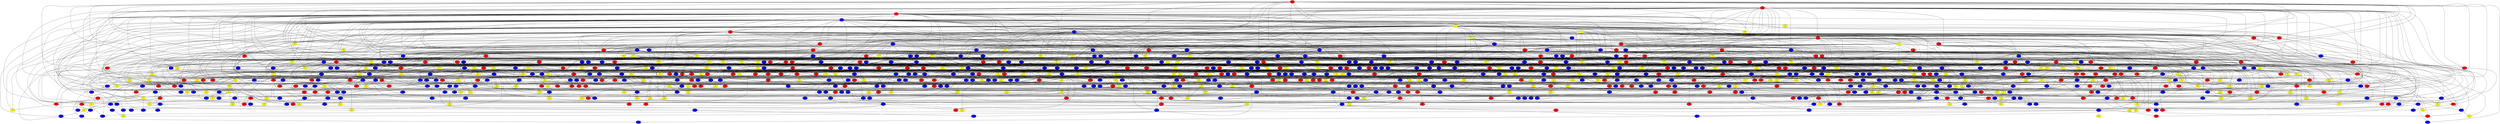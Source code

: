 graph {
0 [style = filled fillcolor = red];
1 [style = filled fillcolor = red];
2 [style = filled fillcolor = red];
3 [style = filled fillcolor = blue];
4 [style = filled fillcolor = yellow];
5 [style = filled fillcolor = blue];
6 [style = filled fillcolor = red];
7 [style = filled fillcolor = yellow];
8 [style = filled fillcolor = red];
9 [style = filled fillcolor = blue];
10 [style = filled fillcolor = blue];
11 [style = filled fillcolor = blue];
12 [style = filled fillcolor = red];
13 [style = filled fillcolor = yellow];
14 [style = filled fillcolor = yellow];
15 [style = filled fillcolor = yellow];
16 [style = filled fillcolor = red];
17 [style = filled fillcolor = blue];
18 [style = filled fillcolor = yellow];
19 [style = filled fillcolor = blue];
20 [style = filled fillcolor = blue];
21 [style = filled fillcolor = blue];
22 [style = filled fillcolor = blue];
23 [style = filled fillcolor = blue];
24 [style = filled fillcolor = red];
25 [style = filled fillcolor = blue];
26 [style = filled fillcolor = blue];
27 [style = filled fillcolor = red];
28 [style = filled fillcolor = blue];
29 [style = filled fillcolor = red];
30 [style = filled fillcolor = red];
31 [style = filled fillcolor = blue];
32 [style = filled fillcolor = red];
33 [style = filled fillcolor = red];
34 [style = filled fillcolor = yellow];
35 [style = filled fillcolor = blue];
36 [style = filled fillcolor = blue];
37 [style = filled fillcolor = blue];
38 [style = filled fillcolor = red];
39 [style = filled fillcolor = blue];
40 [style = filled fillcolor = yellow];
41 [style = filled fillcolor = red];
42 [style = filled fillcolor = yellow];
43 [style = filled fillcolor = blue];
44 [style = filled fillcolor = blue];
45 [style = filled fillcolor = blue];
46 [style = filled fillcolor = yellow];
47 [style = filled fillcolor = red];
48 [style = filled fillcolor = blue];
49 [style = filled fillcolor = yellow];
50 [style = filled fillcolor = blue];
51 [style = filled fillcolor = blue];
52 [style = filled fillcolor = red];
53 [style = filled fillcolor = yellow];
54 [style = filled fillcolor = blue];
55 [style = filled fillcolor = red];
56 [style = filled fillcolor = yellow];
57 [style = filled fillcolor = red];
58 [style = filled fillcolor = blue];
59 [style = filled fillcolor = red];
60 [style = filled fillcolor = yellow];
61 [style = filled fillcolor = yellow];
62 [style = filled fillcolor = red];
63 [style = filled fillcolor = red];
64 [style = filled fillcolor = red];
65 [style = filled fillcolor = red];
66 [style = filled fillcolor = red];
67 [style = filled fillcolor = blue];
68 [style = filled fillcolor = blue];
69 [style = filled fillcolor = red];
70 [style = filled fillcolor = yellow];
71 [style = filled fillcolor = red];
72 [style = filled fillcolor = blue];
73 [style = filled fillcolor = blue];
74 [style = filled fillcolor = yellow];
75 [style = filled fillcolor = yellow];
76 [style = filled fillcolor = blue];
77 [style = filled fillcolor = red];
78 [style = filled fillcolor = red];
79 [style = filled fillcolor = red];
80 [style = filled fillcolor = blue];
81 [style = filled fillcolor = yellow];
82 [style = filled fillcolor = yellow];
83 [style = filled fillcolor = red];
84 [style = filled fillcolor = blue];
85 [style = filled fillcolor = blue];
86 [style = filled fillcolor = blue];
87 [style = filled fillcolor = yellow];
88 [style = filled fillcolor = yellow];
89 [style = filled fillcolor = red];
90 [style = filled fillcolor = yellow];
91 [style = filled fillcolor = yellow];
92 [style = filled fillcolor = red];
93 [style = filled fillcolor = blue];
94 [style = filled fillcolor = blue];
95 [style = filled fillcolor = red];
96 [style = filled fillcolor = blue];
97 [style = filled fillcolor = yellow];
98 [style = filled fillcolor = blue];
99 [style = filled fillcolor = blue];
100 [style = filled fillcolor = blue];
101 [style = filled fillcolor = red];
102 [style = filled fillcolor = yellow];
103 [style = filled fillcolor = red];
104 [style = filled fillcolor = blue];
105 [style = filled fillcolor = red];
106 [style = filled fillcolor = red];
107 [style = filled fillcolor = yellow];
108 [style = filled fillcolor = blue];
109 [style = filled fillcolor = red];
110 [style = filled fillcolor = blue];
111 [style = filled fillcolor = yellow];
112 [style = filled fillcolor = blue];
113 [style = filled fillcolor = yellow];
114 [style = filled fillcolor = red];
115 [style = filled fillcolor = yellow];
116 [style = filled fillcolor = red];
117 [style = filled fillcolor = blue];
118 [style = filled fillcolor = yellow];
119 [style = filled fillcolor = blue];
120 [style = filled fillcolor = blue];
121 [style = filled fillcolor = red];
122 [style = filled fillcolor = red];
123 [style = filled fillcolor = blue];
124 [style = filled fillcolor = red];
125 [style = filled fillcolor = blue];
126 [style = filled fillcolor = yellow];
127 [style = filled fillcolor = red];
128 [style = filled fillcolor = red];
129 [style = filled fillcolor = blue];
130 [style = filled fillcolor = blue];
131 [style = filled fillcolor = blue];
132 [style = filled fillcolor = red];
133 [style = filled fillcolor = blue];
134 [style = filled fillcolor = blue];
135 [style = filled fillcolor = blue];
136 [style = filled fillcolor = red];
137 [style = filled fillcolor = yellow];
138 [style = filled fillcolor = blue];
139 [style = filled fillcolor = yellow];
140 [style = filled fillcolor = red];
141 [style = filled fillcolor = blue];
142 [style = filled fillcolor = red];
143 [style = filled fillcolor = blue];
144 [style = filled fillcolor = yellow];
145 [style = filled fillcolor = blue];
146 [style = filled fillcolor = red];
147 [style = filled fillcolor = red];
148 [style = filled fillcolor = yellow];
149 [style = filled fillcolor = blue];
150 [style = filled fillcolor = yellow];
151 [style = filled fillcolor = red];
152 [style = filled fillcolor = blue];
153 [style = filled fillcolor = blue];
154 [style = filled fillcolor = yellow];
155 [style = filled fillcolor = blue];
156 [style = filled fillcolor = blue];
157 [style = filled fillcolor = yellow];
158 [style = filled fillcolor = blue];
159 [style = filled fillcolor = blue];
160 [style = filled fillcolor = red];
161 [style = filled fillcolor = blue];
162 [style = filled fillcolor = yellow];
163 [style = filled fillcolor = yellow];
164 [style = filled fillcolor = blue];
165 [style = filled fillcolor = blue];
166 [style = filled fillcolor = red];
167 [style = filled fillcolor = red];
168 [style = filled fillcolor = yellow];
169 [style = filled fillcolor = yellow];
170 [style = filled fillcolor = blue];
171 [style = filled fillcolor = red];
172 [style = filled fillcolor = red];
173 [style = filled fillcolor = blue];
174 [style = filled fillcolor = blue];
175 [style = filled fillcolor = yellow];
176 [style = filled fillcolor = red];
177 [style = filled fillcolor = red];
178 [style = filled fillcolor = yellow];
179 [style = filled fillcolor = yellow];
180 [style = filled fillcolor = red];
181 [style = filled fillcolor = yellow];
182 [style = filled fillcolor = yellow];
183 [style = filled fillcolor = red];
184 [style = filled fillcolor = red];
185 [style = filled fillcolor = blue];
186 [style = filled fillcolor = red];
187 [style = filled fillcolor = yellow];
188 [style = filled fillcolor = blue];
189 [style = filled fillcolor = yellow];
190 [style = filled fillcolor = red];
191 [style = filled fillcolor = yellow];
192 [style = filled fillcolor = red];
193 [style = filled fillcolor = red];
194 [style = filled fillcolor = red];
195 [style = filled fillcolor = red];
196 [style = filled fillcolor = red];
197 [style = filled fillcolor = yellow];
198 [style = filled fillcolor = blue];
199 [style = filled fillcolor = red];
200 [style = filled fillcolor = yellow];
201 [style = filled fillcolor = blue];
202 [style = filled fillcolor = blue];
203 [style = filled fillcolor = yellow];
204 [style = filled fillcolor = blue];
205 [style = filled fillcolor = blue];
206 [style = filled fillcolor = yellow];
207 [style = filled fillcolor = blue];
208 [style = filled fillcolor = yellow];
209 [style = filled fillcolor = blue];
210 [style = filled fillcolor = blue];
211 [style = filled fillcolor = blue];
212 [style = filled fillcolor = blue];
213 [style = filled fillcolor = yellow];
214 [style = filled fillcolor = red];
215 [style = filled fillcolor = blue];
216 [style = filled fillcolor = yellow];
217 [style = filled fillcolor = blue];
218 [style = filled fillcolor = red];
219 [style = filled fillcolor = red];
220 [style = filled fillcolor = blue];
221 [style = filled fillcolor = yellow];
222 [style = filled fillcolor = yellow];
223 [style = filled fillcolor = red];
224 [style = filled fillcolor = red];
225 [style = filled fillcolor = yellow];
226 [style = filled fillcolor = blue];
227 [style = filled fillcolor = red];
228 [style = filled fillcolor = blue];
229 [style = filled fillcolor = blue];
230 [style = filled fillcolor = blue];
231 [style = filled fillcolor = yellow];
232 [style = filled fillcolor = blue];
233 [style = filled fillcolor = red];
234 [style = filled fillcolor = blue];
235 [style = filled fillcolor = red];
236 [style = filled fillcolor = blue];
237 [style = filled fillcolor = blue];
238 [style = filled fillcolor = blue];
239 [style = filled fillcolor = blue];
240 [style = filled fillcolor = blue];
241 [style = filled fillcolor = yellow];
242 [style = filled fillcolor = red];
243 [style = filled fillcolor = yellow];
244 [style = filled fillcolor = blue];
245 [style = filled fillcolor = blue];
246 [style = filled fillcolor = blue];
247 [style = filled fillcolor = blue];
248 [style = filled fillcolor = blue];
249 [style = filled fillcolor = blue];
250 [style = filled fillcolor = yellow];
251 [style = filled fillcolor = yellow];
252 [style = filled fillcolor = blue];
253 [style = filled fillcolor = yellow];
254 [style = filled fillcolor = blue];
255 [style = filled fillcolor = red];
256 [style = filled fillcolor = blue];
257 [style = filled fillcolor = red];
258 [style = filled fillcolor = blue];
259 [style = filled fillcolor = red];
260 [style = filled fillcolor = yellow];
261 [style = filled fillcolor = blue];
262 [style = filled fillcolor = blue];
263 [style = filled fillcolor = yellow];
264 [style = filled fillcolor = red];
265 [style = filled fillcolor = yellow];
266 [style = filled fillcolor = yellow];
267 [style = filled fillcolor = blue];
268 [style = filled fillcolor = red];
269 [style = filled fillcolor = red];
270 [style = filled fillcolor = blue];
271 [style = filled fillcolor = red];
272 [style = filled fillcolor = blue];
273 [style = filled fillcolor = yellow];
274 [style = filled fillcolor = red];
275 [style = filled fillcolor = red];
276 [style = filled fillcolor = yellow];
277 [style = filled fillcolor = blue];
278 [style = filled fillcolor = blue];
279 [style = filled fillcolor = yellow];
280 [style = filled fillcolor = blue];
281 [style = filled fillcolor = red];
282 [style = filled fillcolor = red];
283 [style = filled fillcolor = yellow];
284 [style = filled fillcolor = blue];
285 [style = filled fillcolor = yellow];
286 [style = filled fillcolor = blue];
287 [style = filled fillcolor = red];
288 [style = filled fillcolor = blue];
289 [style = filled fillcolor = blue];
290 [style = filled fillcolor = yellow];
291 [style = filled fillcolor = yellow];
292 [style = filled fillcolor = yellow];
293 [style = filled fillcolor = blue];
294 [style = filled fillcolor = blue];
295 [style = filled fillcolor = red];
296 [style = filled fillcolor = blue];
297 [style = filled fillcolor = red];
298 [style = filled fillcolor = blue];
299 [style = filled fillcolor = red];
300 [style = filled fillcolor = yellow];
301 [style = filled fillcolor = yellow];
302 [style = filled fillcolor = blue];
303 [style = filled fillcolor = yellow];
304 [style = filled fillcolor = red];
305 [style = filled fillcolor = red];
306 [style = filled fillcolor = blue];
307 [style = filled fillcolor = yellow];
308 [style = filled fillcolor = blue];
309 [style = filled fillcolor = red];
310 [style = filled fillcolor = red];
311 [style = filled fillcolor = red];
312 [style = filled fillcolor = yellow];
313 [style = filled fillcolor = yellow];
314 [style = filled fillcolor = red];
315 [style = filled fillcolor = blue];
316 [style = filled fillcolor = red];
317 [style = filled fillcolor = yellow];
318 [style = filled fillcolor = yellow];
319 [style = filled fillcolor = red];
320 [style = filled fillcolor = yellow];
321 [style = filled fillcolor = red];
322 [style = filled fillcolor = red];
323 [style = filled fillcolor = blue];
324 [style = filled fillcolor = red];
325 [style = filled fillcolor = blue];
326 [style = filled fillcolor = blue];
327 [style = filled fillcolor = yellow];
328 [style = filled fillcolor = blue];
329 [style = filled fillcolor = blue];
330 [style = filled fillcolor = red];
331 [style = filled fillcolor = yellow];
332 [style = filled fillcolor = blue];
333 [style = filled fillcolor = yellow];
334 [style = filled fillcolor = blue];
335 [style = filled fillcolor = blue];
336 [style = filled fillcolor = red];
337 [style = filled fillcolor = blue];
338 [style = filled fillcolor = blue];
339 [style = filled fillcolor = blue];
340 [style = filled fillcolor = blue];
341 [style = filled fillcolor = blue];
342 [style = filled fillcolor = blue];
343 [style = filled fillcolor = blue];
344 [style = filled fillcolor = blue];
345 [style = filled fillcolor = blue];
346 [style = filled fillcolor = blue];
347 [style = filled fillcolor = red];
348 [style = filled fillcolor = red];
349 [style = filled fillcolor = blue];
350 [style = filled fillcolor = yellow];
351 [style = filled fillcolor = blue];
352 [style = filled fillcolor = red];
353 [style = filled fillcolor = yellow];
354 [style = filled fillcolor = yellow];
355 [style = filled fillcolor = blue];
356 [style = filled fillcolor = red];
357 [style = filled fillcolor = yellow];
358 [style = filled fillcolor = yellow];
359 [style = filled fillcolor = blue];
360 [style = filled fillcolor = blue];
361 [style = filled fillcolor = yellow];
362 [style = filled fillcolor = blue];
363 [style = filled fillcolor = yellow];
364 [style = filled fillcolor = blue];
365 [style = filled fillcolor = blue];
366 [style = filled fillcolor = blue];
367 [style = filled fillcolor = red];
368 [style = filled fillcolor = red];
369 [style = filled fillcolor = yellow];
370 [style = filled fillcolor = blue];
371 [style = filled fillcolor = yellow];
372 [style = filled fillcolor = red];
373 [style = filled fillcolor = red];
374 [style = filled fillcolor = red];
375 [style = filled fillcolor = yellow];
376 [style = filled fillcolor = yellow];
377 [style = filled fillcolor = red];
378 [style = filled fillcolor = blue];
379 [style = filled fillcolor = blue];
380 [style = filled fillcolor = red];
381 [style = filled fillcolor = yellow];
382 [style = filled fillcolor = blue];
383 [style = filled fillcolor = yellow];
384 [style = filled fillcolor = blue];
385 [style = filled fillcolor = blue];
386 [style = filled fillcolor = blue];
387 [style = filled fillcolor = blue];
388 [style = filled fillcolor = blue];
389 [style = filled fillcolor = blue];
390 [style = filled fillcolor = blue];
391 [style = filled fillcolor = red];
392 [style = filled fillcolor = yellow];
393 [style = filled fillcolor = yellow];
394 [style = filled fillcolor = red];
395 [style = filled fillcolor = red];
396 [style = filled fillcolor = yellow];
397 [style = filled fillcolor = blue];
398 [style = filled fillcolor = red];
399 [style = filled fillcolor = blue];
400 [style = filled fillcolor = blue];
401 [style = filled fillcolor = blue];
402 [style = filled fillcolor = red];
403 [style = filled fillcolor = blue];
404 [style = filled fillcolor = red];
405 [style = filled fillcolor = yellow];
406 [style = filled fillcolor = blue];
407 [style = filled fillcolor = red];
408 [style = filled fillcolor = blue];
409 [style = filled fillcolor = red];
410 [style = filled fillcolor = blue];
411 [style = filled fillcolor = red];
412 [style = filled fillcolor = blue];
413 [style = filled fillcolor = red];
414 [style = filled fillcolor = blue];
415 [style = filled fillcolor = yellow];
416 [style = filled fillcolor = red];
417 [style = filled fillcolor = blue];
418 [style = filled fillcolor = red];
419 [style = filled fillcolor = yellow];
420 [style = filled fillcolor = blue];
421 [style = filled fillcolor = yellow];
422 [style = filled fillcolor = blue];
423 [style = filled fillcolor = blue];
424 [style = filled fillcolor = blue];
425 [style = filled fillcolor = blue];
426 [style = filled fillcolor = yellow];
427 [style = filled fillcolor = blue];
428 [style = filled fillcolor = yellow];
429 [style = filled fillcolor = blue];
430 [style = filled fillcolor = yellow];
431 [style = filled fillcolor = blue];
432 [style = filled fillcolor = blue];
433 [style = filled fillcolor = blue];
434 [style = filled fillcolor = blue];
435 [style = filled fillcolor = blue];
436 [style = filled fillcolor = blue];
437 [style = filled fillcolor = yellow];
438 [style = filled fillcolor = yellow];
439 [style = filled fillcolor = blue];
440 [style = filled fillcolor = blue];
441 [style = filled fillcolor = yellow];
442 [style = filled fillcolor = blue];
443 [style = filled fillcolor = blue];
444 [style = filled fillcolor = yellow];
445 [style = filled fillcolor = blue];
446 [style = filled fillcolor = blue];
447 [style = filled fillcolor = blue];
448 [style = filled fillcolor = blue];
449 [style = filled fillcolor = red];
450 [style = filled fillcolor = blue];
451 [style = filled fillcolor = blue];
452 [style = filled fillcolor = yellow];
453 [style = filled fillcolor = yellow];
454 [style = filled fillcolor = red];
455 [style = filled fillcolor = blue];
456 [style = filled fillcolor = yellow];
457 [style = filled fillcolor = blue];
458 [style = filled fillcolor = blue];
459 [style = filled fillcolor = red];
460 [style = filled fillcolor = blue];
461 [style = filled fillcolor = yellow];
462 [style = filled fillcolor = blue];
463 [style = filled fillcolor = yellow];
464 [style = filled fillcolor = red];
465 [style = filled fillcolor = yellow];
466 [style = filled fillcolor = yellow];
467 [style = filled fillcolor = yellow];
468 [style = filled fillcolor = yellow];
469 [style = filled fillcolor = blue];
470 [style = filled fillcolor = blue];
471 [style = filled fillcolor = blue];
472 [style = filled fillcolor = yellow];
473 [style = filled fillcolor = yellow];
474 [style = filled fillcolor = blue];
475 [style = filled fillcolor = blue];
476 [style = filled fillcolor = yellow];
477 [style = filled fillcolor = red];
478 [style = filled fillcolor = blue];
479 [style = filled fillcolor = blue];
480 [style = filled fillcolor = blue];
481 [style = filled fillcolor = blue];
482 [style = filled fillcolor = yellow];
483 [style = filled fillcolor = yellow];
484 [style = filled fillcolor = blue];
485 [style = filled fillcolor = yellow];
486 [style = filled fillcolor = red];
487 [style = filled fillcolor = red];
488 [style = filled fillcolor = yellow];
489 [style = filled fillcolor = yellow];
490 [style = filled fillcolor = blue];
491 [style = filled fillcolor = red];
492 [style = filled fillcolor = yellow];
493 [style = filled fillcolor = blue];
494 [style = filled fillcolor = blue];
495 [style = filled fillcolor = red];
496 [style = filled fillcolor = red];
497 [style = filled fillcolor = yellow];
498 [style = filled fillcolor = yellow];
499 [style = filled fillcolor = red];
500 [style = filled fillcolor = red];
501 [style = filled fillcolor = blue];
502 [style = filled fillcolor = yellow];
503 [style = filled fillcolor = blue];
504 [style = filled fillcolor = yellow];
505 [style = filled fillcolor = yellow];
506 [style = filled fillcolor = blue];
507 [style = filled fillcolor = blue];
508 [style = filled fillcolor = blue];
509 [style = filled fillcolor = blue];
510 [style = filled fillcolor = red];
511 [style = filled fillcolor = blue];
512 [style = filled fillcolor = red];
513 [style = filled fillcolor = blue];
514 [style = filled fillcolor = blue];
515 [style = filled fillcolor = red];
516 [style = filled fillcolor = blue];
517 [style = filled fillcolor = blue];
518 [style = filled fillcolor = yellow];
519 [style = filled fillcolor = blue];
520 [style = filled fillcolor = red];
521 [style = filled fillcolor = blue];
522 [style = filled fillcolor = yellow];
523 [style = filled fillcolor = blue];
524 [style = filled fillcolor = blue];
525 [style = filled fillcolor = blue];
526 [style = filled fillcolor = yellow];
527 [style = filled fillcolor = yellow];
528 [style = filled fillcolor = blue];
529 [style = filled fillcolor = yellow];
530 [style = filled fillcolor = blue];
531 [style = filled fillcolor = blue];
532 [style = filled fillcolor = red];
533 [style = filled fillcolor = blue];
534 [style = filled fillcolor = blue];
535 [style = filled fillcolor = blue];
536 [style = filled fillcolor = blue];
537 [style = filled fillcolor = blue];
538 [style = filled fillcolor = blue];
539 [style = filled fillcolor = red];
540 [style = filled fillcolor = yellow];
541 [style = filled fillcolor = blue];
542 [style = filled fillcolor = yellow];
543 [style = filled fillcolor = blue];
544 [style = filled fillcolor = red];
545 [style = filled fillcolor = red];
546 [style = filled fillcolor = blue];
547 [style = filled fillcolor = yellow];
548 [style = filled fillcolor = red];
549 [style = filled fillcolor = red];
550 [style = filled fillcolor = red];
551 [style = filled fillcolor = blue];
552 [style = filled fillcolor = blue];
553 [style = filled fillcolor = blue];
554 [style = filled fillcolor = red];
555 [style = filled fillcolor = blue];
556 [style = filled fillcolor = red];
557 [style = filled fillcolor = blue];
558 [style = filled fillcolor = blue];
559 [style = filled fillcolor = red];
560 [style = filled fillcolor = yellow];
561 [style = filled fillcolor = blue];
562 [style = filled fillcolor = yellow];
563 [style = filled fillcolor = yellow];
564 [style = filled fillcolor = blue];
565 [style = filled fillcolor = yellow];
566 [style = filled fillcolor = blue];
567 [style = filled fillcolor = blue];
568 [style = filled fillcolor = blue];
569 [style = filled fillcolor = red];
570 [style = filled fillcolor = blue];
571 [style = filled fillcolor = blue];
572 [style = filled fillcolor = blue];
573 [style = filled fillcolor = yellow];
574 [style = filled fillcolor = red];
575 [style = filled fillcolor = blue];
576 [style = filled fillcolor = yellow];
577 [style = filled fillcolor = blue];
578 [style = filled fillcolor = blue];
579 [style = filled fillcolor = red];
580 [style = filled fillcolor = yellow];
581 [style = filled fillcolor = red];
582 [style = filled fillcolor = yellow];
583 [style = filled fillcolor = blue];
584 [style = filled fillcolor = red];
585 [style = filled fillcolor = yellow];
586 [style = filled fillcolor = blue];
587 [style = filled fillcolor = yellow];
588 [style = filled fillcolor = red];
589 [style = filled fillcolor = red];
590 [style = filled fillcolor = blue];
591 [style = filled fillcolor = yellow];
592 [style = filled fillcolor = red];
593 [style = filled fillcolor = blue];
594 [style = filled fillcolor = yellow];
595 [style = filled fillcolor = red];
596 [style = filled fillcolor = blue];
597 [style = filled fillcolor = red];
598 [style = filled fillcolor = blue];
599 [style = filled fillcolor = yellow];
600 [style = filled fillcolor = red];
601 [style = filled fillcolor = red];
602 [style = filled fillcolor = yellow];
603 [style = filled fillcolor = blue];
604 [style = filled fillcolor = yellow];
605 [style = filled fillcolor = red];
606 [style = filled fillcolor = blue];
607 [style = filled fillcolor = blue];
608 [style = filled fillcolor = yellow];
609 [style = filled fillcolor = blue];
610 [style = filled fillcolor = red];
611 [style = filled fillcolor = yellow];
612 [style = filled fillcolor = blue];
613 [style = filled fillcolor = red];
614 [style = filled fillcolor = blue];
615 [style = filled fillcolor = blue];
616 [style = filled fillcolor = yellow];
617 [style = filled fillcolor = red];
618 [style = filled fillcolor = blue];
619 [style = filled fillcolor = blue];
620 [style = filled fillcolor = blue];
621 [style = filled fillcolor = blue];
622 [style = filled fillcolor = yellow];
623 [style = filled fillcolor = blue];
624 [style = filled fillcolor = yellow];
625 [style = filled fillcolor = blue];
626 [style = filled fillcolor = yellow];
627 [style = filled fillcolor = blue];
628 [style = filled fillcolor = blue];
629 [style = filled fillcolor = red];
630 [style = filled fillcolor = yellow];
631 [style = filled fillcolor = blue];
632 [style = filled fillcolor = red];
633 [style = filled fillcolor = yellow];
634 [style = filled fillcolor = red];
635 [style = filled fillcolor = red];
636 [style = filled fillcolor = yellow];
637 [style = filled fillcolor = red];
638 [style = filled fillcolor = blue];
639 [style = filled fillcolor = red];
640 [style = filled fillcolor = yellow];
641 [style = filled fillcolor = blue];
642 [style = filled fillcolor = red];
643 [style = filled fillcolor = red];
644 [style = filled fillcolor = red];
645 [style = filled fillcolor = yellow];
646 [style = filled fillcolor = yellow];
647 [style = filled fillcolor = red];
648 [style = filled fillcolor = blue];
649 [style = filled fillcolor = blue];
650 [style = filled fillcolor = blue];
651 [style = filled fillcolor = blue];
652 [style = filled fillcolor = yellow];
653 [style = filled fillcolor = red];
654 [style = filled fillcolor = yellow];
655 [style = filled fillcolor = yellow];
656 [style = filled fillcolor = blue];
657 [style = filled fillcolor = blue];
658 [style = filled fillcolor = red];
659 [style = filled fillcolor = red];
660 [style = filled fillcolor = blue];
661 [style = filled fillcolor = yellow];
662 [style = filled fillcolor = red];
663 [style = filled fillcolor = red];
664 [style = filled fillcolor = yellow];
665 [style = filled fillcolor = red];
666 [style = filled fillcolor = blue];
667 [style = filled fillcolor = blue];
668 [style = filled fillcolor = red];
669 [style = filled fillcolor = yellow];
670 [style = filled fillcolor = blue];
671 [style = filled fillcolor = red];
672 [style = filled fillcolor = blue];
673 [style = filled fillcolor = yellow];
674 [style = filled fillcolor = red];
675 [style = filled fillcolor = blue];
676 [style = filled fillcolor = red];
677 [style = filled fillcolor = red];
678 [style = filled fillcolor = blue];
679 [style = filled fillcolor = yellow];
680 [style = filled fillcolor = blue];
681 [style = filled fillcolor = blue];
682 [style = filled fillcolor = red];
683 [style = filled fillcolor = blue];
684 [style = filled fillcolor = yellow];
685 [style = filled fillcolor = blue];
686 [style = filled fillcolor = blue];
687 [style = filled fillcolor = yellow];
688 [style = filled fillcolor = blue];
689 [style = filled fillcolor = blue];
690 [style = filled fillcolor = blue];
691 [style = filled fillcolor = blue];
692 [style = filled fillcolor = blue];
693 [style = filled fillcolor = yellow];
694 [style = filled fillcolor = yellow];
695 [style = filled fillcolor = blue];
696 [style = filled fillcolor = blue];
697 [style = filled fillcolor = blue];
698 [style = filled fillcolor = red];
699 [style = filled fillcolor = blue];
700 [style = filled fillcolor = blue];
701 [style = filled fillcolor = yellow];
702 [style = filled fillcolor = blue];
703 [style = filled fillcolor = blue];
704 [style = filled fillcolor = yellow];
705 [style = filled fillcolor = red];
706 [style = filled fillcolor = blue];
707 [style = filled fillcolor = yellow];
708 [style = filled fillcolor = red];
709 [style = filled fillcolor = blue];
710 [style = filled fillcolor = yellow];
711 [style = filled fillcolor = blue];
712 [style = filled fillcolor = blue];
713 [style = filled fillcolor = blue];
714 [style = filled fillcolor = red];
715 [style = filled fillcolor = blue];
716 [style = filled fillcolor = red];
717 [style = filled fillcolor = yellow];
718 [style = filled fillcolor = blue];
719 [style = filled fillcolor = blue];
720 [style = filled fillcolor = yellow];
721 [style = filled fillcolor = blue];
722 [style = filled fillcolor = red];
723 [style = filled fillcolor = yellow];
724 [style = filled fillcolor = yellow];
725 [style = filled fillcolor = yellow];
726 [style = filled fillcolor = yellow];
727 [style = filled fillcolor = yellow];
728 [style = filled fillcolor = blue];
729 [style = filled fillcolor = red];
730 [style = filled fillcolor = blue];
731 [style = filled fillcolor = yellow];
732 [style = filled fillcolor = red];
733 [style = filled fillcolor = blue];
734 [style = filled fillcolor = red];
735 [style = filled fillcolor = yellow];
736 [style = filled fillcolor = yellow];
737 [style = filled fillcolor = red];
738 [style = filled fillcolor = red];
739 [style = filled fillcolor = blue];
740 [style = filled fillcolor = red];
741 [style = filled fillcolor = yellow];
742 [style = filled fillcolor = yellow];
743 [style = filled fillcolor = red];
744 [style = filled fillcolor = yellow];
745 [style = filled fillcolor = yellow];
746 [style = filled fillcolor = red];
747 [style = filled fillcolor = red];
748 [style = filled fillcolor = red];
749 [style = filled fillcolor = blue];
750 [style = filled fillcolor = red];
751 [style = filled fillcolor = blue];
752 [style = filled fillcolor = blue];
753 [style = filled fillcolor = blue];
754 [style = filled fillcolor = blue];
755 [style = filled fillcolor = yellow];
756 [style = filled fillcolor = red];
757 [style = filled fillcolor = yellow];
758 [style = filled fillcolor = yellow];
759 [style = filled fillcolor = yellow];
760 [style = filled fillcolor = red];
761 [style = filled fillcolor = blue];
762 [style = filled fillcolor = yellow];
763 [style = filled fillcolor = red];
764 [style = filled fillcolor = blue];
765 [style = filled fillcolor = yellow];
766 [style = filled fillcolor = yellow];
767 [style = filled fillcolor = red];
768 [style = filled fillcolor = blue];
769 [style = filled fillcolor = yellow];
770 [style = filled fillcolor = red];
771 [style = filled fillcolor = red];
772 [style = filled fillcolor = blue];
773 [style = filled fillcolor = red];
774 [style = filled fillcolor = blue];
775 [style = filled fillcolor = blue];
776 [style = filled fillcolor = yellow];
777 [style = filled fillcolor = yellow];
778 [style = filled fillcolor = blue];
779 [style = filled fillcolor = red];
780 [style = filled fillcolor = red];
781 [style = filled fillcolor = blue];
782 [style = filled fillcolor = blue];
783 [style = filled fillcolor = yellow];
784 [style = filled fillcolor = blue];
785 [style = filled fillcolor = blue];
786 [style = filled fillcolor = blue];
787 [style = filled fillcolor = blue];
788 [style = filled fillcolor = blue];
789 [style = filled fillcolor = blue];
790 [style = filled fillcolor = red];
791 [style = filled fillcolor = blue];
792 [style = filled fillcolor = blue];
793 [style = filled fillcolor = blue];
794 [style = filled fillcolor = yellow];
795 [style = filled fillcolor = red];
796 [style = filled fillcolor = blue];
797 [style = filled fillcolor = blue];
798 [style = filled fillcolor = red];
799 [style = filled fillcolor = blue];
800 [style = filled fillcolor = red];
801 [style = filled fillcolor = blue];
802 [style = filled fillcolor = blue];
803 [style = filled fillcolor = yellow];
804 [style = filled fillcolor = yellow];
805 [style = filled fillcolor = red];
806 [style = filled fillcolor = red];
807 [style = filled fillcolor = red];
808 [style = filled fillcolor = blue];
809 [style = filled fillcolor = blue];
810 [style = filled fillcolor = red];
811 [style = filled fillcolor = yellow];
812 [style = filled fillcolor = red];
813 [style = filled fillcolor = red];
814 [style = filled fillcolor = yellow];
815 [style = filled fillcolor = yellow];
816 [style = filled fillcolor = yellow];
817 [style = filled fillcolor = yellow];
818 [style = filled fillcolor = blue];
819 [style = filled fillcolor = yellow];
820 [style = filled fillcolor = blue];
821 [style = filled fillcolor = yellow];
822 [style = filled fillcolor = blue];
823 [style = filled fillcolor = red];
824 [style = filled fillcolor = red];
825 [style = filled fillcolor = yellow];
826 [style = filled fillcolor = blue];
827 [style = filled fillcolor = yellow];
828 [style = filled fillcolor = yellow];
829 [style = filled fillcolor = blue];
830 [style = filled fillcolor = yellow];
831 [style = filled fillcolor = blue];
832 [style = filled fillcolor = blue];
833 [style = filled fillcolor = blue];
834 [style = filled fillcolor = blue];
835 [style = filled fillcolor = yellow];
836 [style = filled fillcolor = blue];
837 [style = filled fillcolor = red];
838 [style = filled fillcolor = red];
839 [style = filled fillcolor = blue];
840 [style = filled fillcolor = red];
841 [style = filled fillcolor = red];
842 [style = filled fillcolor = blue];
843 [style = filled fillcolor = yellow];
844 [style = filled fillcolor = yellow];
845 [style = filled fillcolor = blue];
846 [style = filled fillcolor = blue];
847 [style = filled fillcolor = blue];
848 [style = filled fillcolor = yellow];
849 [style = filled fillcolor = red];
0 -- 15;
0 -- 28;
0 -- 36;
0 -- 48;
0 -- 49;
0 -- 64;
0 -- 103;
0 -- 129;
0 -- 136;
0 -- 199;
0 -- 220;
0 -- 237;
0 -- 250;
0 -- 331;
0 -- 347;
0 -- 354;
0 -- 444;
0 -- 497;
0 -- 522;
0 -- 529;
0 -- 618;
0 -- 787;
1 -- 2;
1 -- 3;
1 -- 4;
1 -- 6;
1 -- 7;
1 -- 8;
1 -- 10;
1 -- 12;
1 -- 20;
1 -- 22;
1 -- 23;
0 -- 5;
0 -- 4;
0 -- 2;
0 -- 1;
1 -- 24;
1 -- 29;
1 -- 32;
1 -- 38;
1 -- 56;
1 -- 61;
1 -- 84;
1 -- 108;
1 -- 118;
1 -- 124;
1 -- 125;
1 -- 131;
1 -- 141;
1 -- 150;
1 -- 156;
1 -- 172;
1 -- 215;
1 -- 257;
1 -- 287;
1 -- 347;
1 -- 394;
1 -- 458;
1 -- 476;
1 -- 542;
1 -- 569;
1 -- 571;
1 -- 581;
1 -- 582;
1 -- 650;
1 -- 710;
1 -- 711;
1 -- 714;
1 -- 727;
1 -- 739;
1 -- 838;
2 -- 3;
2 -- 6;
2 -- 7;
2 -- 10;
2 -- 11;
2 -- 12;
2 -- 14;
2 -- 15;
2 -- 19;
2 -- 34;
2 -- 40;
2 -- 44;
2 -- 45;
2 -- 52;
2 -- 55;
2 -- 75;
2 -- 76;
2 -- 89;
2 -- 107;
2 -- 109;
2 -- 115;
2 -- 171;
2 -- 187;
2 -- 189;
2 -- 195;
2 -- 211;
2 -- 270;
2 -- 325;
2 -- 342;
2 -- 352;
2 -- 361;
2 -- 375;
2 -- 393;
2 -- 397;
2 -- 414;
2 -- 506;
2 -- 509;
2 -- 514;
2 -- 521;
2 -- 525;
2 -- 568;
2 -- 579;
2 -- 580;
2 -- 591;
2 -- 725;
2 -- 815;
3 -- 4;
3 -- 5;
3 -- 15;
3 -- 20;
3 -- 35;
3 -- 47;
3 -- 52;
3 -- 57;
3 -- 58;
3 -- 60;
3 -- 63;
3 -- 72;
3 -- 78;
3 -- 82;
3 -- 92;
3 -- 95;
3 -- 101;
3 -- 123;
3 -- 140;
3 -- 141;
3 -- 143;
3 -- 146;
3 -- 148;
3 -- 169;
3 -- 172;
3 -- 190;
3 -- 193;
3 -- 194;
3 -- 209;
3 -- 213;
3 -- 224;
3 -- 225;
3 -- 307;
3 -- 377;
3 -- 386;
3 -- 387;
3 -- 426;
3 -- 445;
3 -- 449;
3 -- 464;
3 -- 539;
3 -- 572;
3 -- 603;
3 -- 636;
3 -- 646;
3 -- 657;
3 -- 658;
3 -- 665;
3 -- 689;
3 -- 701;
3 -- 731;
3 -- 745;
3 -- 749;
3 -- 755;
3 -- 760;
3 -- 801;
4 -- 5;
4 -- 7;
4 -- 11;
4 -- 13;
4 -- 14;
4 -- 18;
4 -- 23;
4 -- 27;
4 -- 30;
4 -- 37;
4 -- 45;
4 -- 48;
4 -- 50;
4 -- 54;
4 -- 85;
4 -- 93;
4 -- 96;
4 -- 108;
4 -- 112;
4 -- 114;
4 -- 119;
4 -- 133;
4 -- 166;
4 -- 173;
4 -- 176;
4 -- 183;
4 -- 199;
4 -- 204;
4 -- 235;
4 -- 260;
4 -- 280;
4 -- 287;
4 -- 318;
4 -- 324;
4 -- 325;
4 -- 345;
4 -- 362;
4 -- 374;
4 -- 377;
4 -- 422;
4 -- 431;
4 -- 469;
4 -- 475;
4 -- 476;
4 -- 505;
4 -- 517;
4 -- 566;
4 -- 573;
4 -- 574;
4 -- 578;
4 -- 617;
4 -- 621;
4 -- 625;
4 -- 629;
4 -- 652;
4 -- 686;
4 -- 701;
4 -- 744;
4 -- 747;
4 -- 758;
4 -- 789;
5 -- 8;
5 -- 9;
5 -- 19;
5 -- 21;
5 -- 24;
5 -- 26;
5 -- 36;
5 -- 38;
5 -- 42;
5 -- 46;
5 -- 47;
5 -- 61;
5 -- 67;
5 -- 129;
5 -- 170;
5 -- 182;
5 -- 276;
5 -- 290;
5 -- 304;
5 -- 315;
5 -- 413;
5 -- 416;
5 -- 417;
5 -- 424;
5 -- 448;
5 -- 451;
5 -- 454;
5 -- 456;
5 -- 499;
5 -- 513;
5 -- 536;
5 -- 560;
5 -- 562;
5 -- 574;
5 -- 596;
5 -- 812;
5 -- 819;
6 -- 9;
6 -- 10;
6 -- 13;
6 -- 26;
6 -- 27;
6 -- 41;
6 -- 44;
6 -- 48;
6 -- 53;
6 -- 70;
6 -- 88;
6 -- 99;
6 -- 102;
6 -- 105;
6 -- 112;
6 -- 113;
6 -- 117;
6 -- 135;
6 -- 148;
6 -- 177;
6 -- 182;
6 -- 189;
6 -- 239;
6 -- 264;
6 -- 323;
6 -- 330;
6 -- 460;
6 -- 462;
6 -- 529;
6 -- 533;
6 -- 541;
6 -- 549;
6 -- 575;
6 -- 595;
6 -- 625;
6 -- 751;
6 -- 755;
6 -- 828;
7 -- 13;
7 -- 18;
7 -- 21;
7 -- 67;
7 -- 74;
7 -- 79;
7 -- 86;
7 -- 109;
7 -- 115;
7 -- 122;
7 -- 128;
7 -- 136;
7 -- 145;
7 -- 295;
7 -- 314;
7 -- 335;
7 -- 395;
7 -- 420;
7 -- 438;
7 -- 449;
7 -- 542;
7 -- 589;
7 -- 693;
7 -- 717;
7 -- 718;
7 -- 737;
7 -- 757;
8 -- 11;
8 -- 12;
8 -- 18;
8 -- 47;
8 -- 49;
8 -- 51;
8 -- 59;
8 -- 63;
8 -- 65;
8 -- 69;
8 -- 78;
8 -- 83;
8 -- 124;
8 -- 152;
8 -- 180;
8 -- 184;
8 -- 188;
8 -- 200;
8 -- 277;
8 -- 280;
8 -- 306;
8 -- 308;
8 -- 348;
8 -- 438;
8 -- 513;
8 -- 520;
8 -- 610;
8 -- 692;
8 -- 764;
8 -- 841;
9 -- 16;
9 -- 17;
9 -- 29;
9 -- 31;
9 -- 40;
9 -- 43;
9 -- 51;
9 -- 69;
9 -- 72;
9 -- 134;
9 -- 138;
9 -- 253;
9 -- 272;
9 -- 381;
9 -- 427;
9 -- 430;
9 -- 479;
10 -- 16;
10 -- 21;
10 -- 25;
10 -- 30;
10 -- 39;
10 -- 42;
10 -- 72;
10 -- 87;
10 -- 89;
10 -- 134;
10 -- 162;
10 -- 168;
10 -- 216;
10 -- 225;
10 -- 233;
10 -- 236;
10 -- 297;
10 -- 314;
10 -- 334;
10 -- 350;
10 -- 408;
10 -- 430;
10 -- 470;
10 -- 492;
10 -- 592;
10 -- 623;
10 -- 624;
10 -- 834;
10 -- 836;
11 -- 19;
11 -- 25;
11 -- 28;
11 -- 30;
11 -- 37;
11 -- 66;
11 -- 111;
11 -- 158;
11 -- 298;
11 -- 305;
11 -- 310;
11 -- 345;
11 -- 462;
11 -- 506;
11 -- 803;
12 -- 17;
12 -- 35;
12 -- 39;
12 -- 62;
12 -- 66;
12 -- 104;
12 -- 122;
12 -- 143;
12 -- 149;
12 -- 151;
12 -- 160;
12 -- 188;
12 -- 264;
12 -- 355;
12 -- 484;
12 -- 569;
12 -- 605;
12 -- 617;
12 -- 640;
12 -- 666;
12 -- 672;
12 -- 761;
12 -- 838;
13 -- 23;
13 -- 43;
13 -- 55;
13 -- 130;
13 -- 303;
13 -- 374;
13 -- 444;
13 -- 524;
13 -- 634;
13 -- 731;
13 -- 751;
14 -- 39;
14 -- 71;
14 -- 85;
14 -- 304;
14 -- 316;
14 -- 445;
14 -- 509;
15 -- 32;
15 -- 35;
15 -- 50;
15 -- 63;
15 -- 76;
15 -- 82;
15 -- 157;
15 -- 164;
15 -- 174;
15 -- 212;
15 -- 237;
15 -- 275;
15 -- 283;
15 -- 323;
15 -- 324;
15 -- 416;
15 -- 511;
15 -- 564;
15 -- 571;
15 -- 661;
15 -- 752;
15 -- 804;
15 -- 816;
15 -- 830;
16 -- 96;
16 -- 115;
16 -- 177;
16 -- 196;
16 -- 249;
16 -- 288;
16 -- 291;
16 -- 362;
16 -- 515;
16 -- 570;
16 -- 673;
17 -- 25;
17 -- 68;
17 -- 81;
17 -- 90;
17 -- 136;
17 -- 163;
17 -- 190;
17 -- 208;
17 -- 270;
17 -- 505;
17 -- 512;
17 -- 674;
18 -- 26;
18 -- 28;
18 -- 31;
18 -- 33;
18 -- 41;
18 -- 49;
18 -- 58;
18 -- 59;
18 -- 66;
18 -- 70;
18 -- 73;
18 -- 91;
18 -- 98;
18 -- 114;
18 -- 120;
18 -- 124;
18 -- 171;
18 -- 181;
18 -- 252;
18 -- 258;
18 -- 379;
18 -- 397;
18 -- 495;
18 -- 523;
18 -- 531;
18 -- 541;
18 -- 610;
18 -- 626;
18 -- 726;
18 -- 846;
19 -- 57;
19 -- 60;
19 -- 68;
19 -- 193;
19 -- 204;
19 -- 222;
19 -- 261;
19 -- 294;
19 -- 433;
19 -- 450;
19 -- 655;
19 -- 786;
19 -- 837;
20 -- 54;
20 -- 236;
20 -- 620;
21 -- 203;
21 -- 223;
21 -- 257;
21 -- 277;
21 -- 362;
21 -- 580;
21 -- 642;
21 -- 661;
22 -- 27;
22 -- 33;
22 -- 50;
22 -- 53;
22 -- 56;
22 -- 58;
22 -- 89;
22 -- 108;
22 -- 117;
22 -- 130;
22 -- 173;
22 -- 176;
22 -- 198;
22 -- 268;
22 -- 285;
22 -- 341;
22 -- 348;
22 -- 371;
22 -- 413;
22 -- 536;
22 -- 544;
22 -- 641;
22 -- 680;
22 -- 708;
22 -- 720;
22 -- 785;
22 -- 805;
23 -- 24;
23 -- 31;
23 -- 40;
23 -- 77;
23 -- 80;
23 -- 95;
23 -- 105;
23 -- 119;
23 -- 127;
23 -- 157;
23 -- 167;
23 -- 182;
23 -- 192;
23 -- 241;
23 -- 245;
23 -- 401;
23 -- 488;
23 -- 563;
23 -- 645;
23 -- 721;
23 -- 809;
24 -- 33;
24 -- 44;
24 -- 84;
24 -- 281;
24 -- 816;
25 -- 29;
25 -- 65;
25 -- 144;
25 -- 219;
25 -- 255;
25 -- 331;
25 -- 450;
25 -- 459;
25 -- 470;
25 -- 607;
25 -- 763;
25 -- 830;
26 -- 80;
26 -- 298;
26 -- 389;
27 -- 61;
27 -- 281;
27 -- 455;
27 -- 548;
27 -- 738;
28 -- 65;
28 -- 131;
28 -- 204;
28 -- 213;
28 -- 703;
28 -- 713;
29 -- 86;
29 -- 121;
29 -- 189;
29 -- 591;
30 -- 32;
30 -- 91;
30 -- 92;
30 -- 127;
30 -- 210;
30 -- 249;
30 -- 307;
30 -- 444;
30 -- 475;
30 -- 578;
30 -- 596;
30 -- 727;
30 -- 782;
31 -- 34;
31 -- 74;
31 -- 75;
31 -- 94;
31 -- 216;
31 -- 252;
31 -- 259;
31 -- 274;
31 -- 311;
31 -- 317;
31 -- 364;
31 -- 552;
31 -- 577;
31 -- 683;
32 -- 54;
32 -- 55;
32 -- 57;
32 -- 81;
32 -- 90;
32 -- 92;
32 -- 173;
32 -- 296;
32 -- 473;
32 -- 537;
32 -- 564;
32 -- 699;
33 -- 36;
33 -- 46;
33 -- 70;
33 -- 86;
33 -- 172;
33 -- 394;
33 -- 409;
33 -- 428;
33 -- 492;
33 -- 527;
33 -- 601;
33 -- 602;
34 -- 95;
34 -- 100;
34 -- 113;
34 -- 125;
34 -- 158;
34 -- 218;
34 -- 228;
34 -- 296;
34 -- 316;
34 -- 398;
34 -- 441;
34 -- 526;
34 -- 578;
34 -- 654;
34 -- 774;
35 -- 90;
35 -- 301;
35 -- 328;
35 -- 437;
36 -- 83;
36 -- 120;
36 -- 154;
36 -- 190;
36 -- 226;
36 -- 334;
36 -- 481;
36 -- 503;
36 -- 594;
36 -- 600;
36 -- 800;
37 -- 78;
37 -- 241;
37 -- 291;
37 -- 563;
38 -- 74;
38 -- 164;
38 -- 165;
38 -- 251;
38 -- 367;
38 -- 581;
38 -- 622;
38 -- 773;
38 -- 799;
39 -- 43;
39 -- 71;
39 -- 99;
39 -- 137;
39 -- 191;
39 -- 265;
39 -- 425;
39 -- 500;
40 -- 42;
40 -- 106;
40 -- 167;
40 -- 269;
40 -- 302;
40 -- 349;
40 -- 527;
40 -- 571;
40 -- 759;
40 -- 798;
40 -- 835;
41 -- 53;
41 -- 149;
41 -- 261;
41 -- 562;
41 -- 636;
41 -- 784;
41 -- 817;
42 -- 93;
42 -- 103;
42 -- 106;
42 -- 152;
42 -- 217;
42 -- 238;
42 -- 307;
42 -- 399;
42 -- 441;
42 -- 458;
42 -- 519;
42 -- 526;
42 -- 658;
43 -- 64;
43 -- 242;
43 -- 255;
43 -- 380;
43 -- 763;
43 -- 810;
43 -- 824;
44 -- 59;
44 -- 260;
44 -- 354;
44 -- 367;
44 -- 489;
44 -- 512;
44 -- 782;
45 -- 312;
45 -- 344;
45 -- 353;
45 -- 478;
45 -- 652;
45 -- 682;
46 -- 107;
46 -- 116;
46 -- 118;
46 -- 275;
46 -- 369;
46 -- 460;
46 -- 487;
47 -- 52;
47 -- 79;
47 -- 264;
47 -- 342;
47 -- 381;
47 -- 690;
47 -- 698;
47 -- 730;
47 -- 791;
47 -- 799;
47 -- 829;
48 -- 73;
48 -- 132;
48 -- 159;
48 -- 223;
48 -- 246;
48 -- 353;
48 -- 368;
48 -- 435;
48 -- 576;
48 -- 623;
48 -- 671;
48 -- 692;
48 -- 783;
49 -- 192;
49 -- 219;
49 -- 356;
49 -- 433;
49 -- 481;
49 -- 576;
50 -- 393;
50 -- 748;
51 -- 256;
51 -- 345;
51 -- 648;
52 -- 69;
52 -- 80;
52 -- 88;
52 -- 101;
52 -- 106;
52 -- 123;
52 -- 128;
52 -- 143;
52 -- 175;
52 -- 212;
52 -- 271;
52 -- 282;
52 -- 290;
52 -- 300;
52 -- 318;
52 -- 378;
52 -- 417;
52 -- 425;
52 -- 430;
52 -- 656;
52 -- 728;
53 -- 96;
53 -- 97;
53 -- 142;
53 -- 319;
53 -- 735;
54 -- 226;
54 -- 285;
54 -- 376;
54 -- 419;
54 -- 768;
55 -- 79;
55 -- 133;
55 -- 147;
55 -- 297;
55 -- 518;
55 -- 722;
55 -- 736;
56 -- 81;
56 -- 317;
56 -- 323;
56 -- 343;
56 -- 347;
56 -- 609;
57 -- 111;
57 -- 573;
58 -- 137;
58 -- 462;
58 -- 480;
58 -- 575;
58 -- 604;
58 -- 779;
58 -- 843;
59 -- 375;
59 -- 405;
59 -- 447;
59 -- 650;
60 -- 118;
60 -- 262;
60 -- 344;
60 -- 357;
61 -- 94;
61 -- 105;
61 -- 123;
61 -- 140;
61 -- 144;
61 -- 237;
61 -- 239;
61 -- 278;
61 -- 330;
61 -- 364;
62 -- 68;
62 -- 75;
62 -- 246;
62 -- 292;
62 -- 296;
62 -- 305;
62 -- 320;
62 -- 545;
62 -- 577;
62 -- 677;
63 -- 116;
63 -- 146;
63 -- 150;
63 -- 199;
63 -- 525;
63 -- 588;
63 -- 670;
63 -- 695;
63 -- 831;
64 -- 109;
64 -- 179;
64 -- 262;
64 -- 783;
65 -- 131;
65 -- 279;
65 -- 319;
65 -- 559;
65 -- 821;
65 -- 823;
66 -- 134;
66 -- 135;
66 -- 195;
66 -- 291;
66 -- 428;
66 -- 442;
67 -- 85;
67 -- 230;
68 -- 140;
68 -- 243;
68 -- 399;
68 -- 710;
68 -- 839;
69 -- 76;
69 -- 87;
69 -- 110;
69 -- 121;
69 -- 215;
69 -- 232;
69 -- 277;
69 -- 487;
69 -- 644;
69 -- 712;
69 -- 748;
69 -- 828;
70 -- 197;
70 -- 254;
70 -- 515;
70 -- 587;
70 -- 734;
70 -- 821;
71 -- 104;
71 -- 113;
71 -- 139;
71 -- 255;
71 -- 340;
71 -- 750;
72 -- 273;
73 -- 87;
73 -- 98;
73 -- 156;
73 -- 217;
73 -- 244;
73 -- 411;
73 -- 431;
73 -- 823;
74 -- 157;
74 -- 179;
74 -- 231;
74 -- 386;
74 -- 402;
74 -- 662;
74 -- 702;
74 -- 714;
74 -- 806;
75 -- 77;
75 -- 103;
75 -- 310;
75 -- 332;
75 -- 341;
75 -- 355;
75 -- 460;
75 -- 493;
75 -- 620;
75 -- 681;
77 -- 128;
77 -- 288;
78 -- 146;
78 -- 835;
79 -- 185;
80 -- 129;
80 -- 159;
80 -- 176;
80 -- 185;
80 -- 669;
80 -- 832;
81 -- 205;
81 -- 248;
81 -- 268;
81 -- 336;
81 -- 457;
81 -- 581;
81 -- 640;
82 -- 102;
82 -- 110;
82 -- 125;
82 -- 258;
82 -- 464;
82 -- 526;
82 -- 528;
82 -- 568;
82 -- 608;
82 -- 700;
82 -- 773;
83 -- 84;
83 -- 145;
83 -- 234;
83 -- 442;
83 -- 831;
84 -- 126;
85 -- 419;
85 -- 421;
85 -- 813;
86 -- 110;
86 -- 147;
86 -- 178;
86 -- 184;
86 -- 267;
86 -- 627;
86 -- 669;
86 -- 748;
87 -- 208;
87 -- 346;
87 -- 531;
87 -- 566;
87 -- 759;
88 -- 114;
88 -- 119;
88 -- 132;
88 -- 166;
88 -- 225;
88 -- 342;
88 -- 408;
89 -- 637;
89 -- 814;
90 -- 208;
90 -- 260;
90 -- 433;
91 -- 94;
91 -- 473;
91 -- 812;
92 -- 485;
93 -- 139;
93 -- 161;
93 -- 292;
93 -- 380;
93 -- 461;
94 -- 545;
94 -- 598;
95 -- 104;
95 -- 178;
95 -- 245;
95 -- 254;
95 -- 269;
95 -- 332;
95 -- 452;
95 -- 600;
95 -- 706;
96 -- 97;
97 -- 139;
97 -- 212;
97 -- 242;
97 -- 758;
98 -- 610;
99 -- 159;
99 -- 201;
99 -- 256;
99 -- 788;
99 -- 789;
100 -- 120;
100 -- 168;
100 -- 220;
100 -- 398;
100 -- 452;
100 -- 473;
100 -- 496;
100 -- 712;
101 -- 112;
101 -- 188;
101 -- 194;
101 -- 240;
101 -- 370;
101 -- 434;
101 -- 466;
101 -- 606;
101 -- 613;
101 -- 644;
101 -- 793;
102 -- 202;
102 -- 223;
102 -- 238;
102 -- 404;
102 -- 469;
102 -- 638;
102 -- 733;
103 -- 153;
103 -- 496;
103 -- 538;
103 -- 676;
104 -- 111;
104 -- 132;
104 -- 221;
104 -- 306;
104 -- 388;
104 -- 845;
105 -- 293;
105 -- 336;
105 -- 359;
105 -- 630;
105 -- 771;
107 -- 130;
107 -- 161;
107 -- 286;
107 -- 357;
107 -- 521;
108 -- 228;
108 -- 507;
108 -- 556;
109 -- 126;
109 -- 168;
109 -- 273;
109 -- 350;
109 -- 494;
109 -- 559;
109 -- 696;
111 -- 220;
111 -- 248;
111 -- 329;
111 -- 400;
112 -- 197;
112 -- 250;
112 -- 366;
113 -- 187;
113 -- 373;
113 -- 615;
114 -- 258;
114 -- 518;
114 -- 780;
115 -- 178;
115 -- 427;
116 -- 289;
116 -- 379;
116 -- 764;
117 -- 162;
117 -- 478;
117 -- 697;
118 -- 184;
118 -- 364;
118 -- 390;
119 -- 169;
119 -- 183;
119 -- 200;
119 -- 229;
119 -- 271;
119 -- 384;
119 -- 436;
119 -- 440;
119 -- 446;
119 -- 583;
119 -- 602;
119 -- 750;
119 -- 782;
119 -- 815;
120 -- 137;
120 -- 144;
120 -- 145;
120 -- 160;
120 -- 231;
120 -- 235;
120 -- 282;
120 -- 372;
120 -- 517;
120 -- 586;
120 -- 589;
120 -- 677;
121 -- 155;
121 -- 191;
121 -- 201;
121 -- 226;
121 -- 247;
121 -- 309;
121 -- 411;
121 -- 457;
121 -- 598;
121 -- 660;
122 -- 213;
123 -- 155;
123 -- 227;
123 -- 229;
123 -- 299;
123 -- 365;
123 -- 376;
123 -- 523;
123 -- 553;
123 -- 659;
123 -- 772;
123 -- 781;
124 -- 180;
124 -- 565;
125 -- 205;
125 -- 847;
126 -- 279;
126 -- 400;
126 -- 477;
127 -- 276;
127 -- 327;
127 -- 439;
127 -- 679;
128 -- 133;
129 -- 138;
130 -- 141;
130 -- 154;
130 -- 471;
130 -- 480;
130 -- 516;
130 -- 597;
130 -- 632;
130 -- 644;
130 -- 716;
130 -- 790;
130 -- 830;
131 -- 454;
131 -- 477;
132 -- 170;
132 -- 232;
132 -- 235;
132 -- 256;
132 -- 282;
132 -- 294;
132 -- 474;
132 -- 490;
132 -- 499;
132 -- 579;
132 -- 774;
132 -- 795;
133 -- 185;
133 -- 263;
133 -- 301;
133 -- 406;
133 -- 407;
133 -- 459;
133 -- 569;
133 -- 654;
133 -- 685;
133 -- 687;
134 -- 170;
134 -- 268;
134 -- 481;
134 -- 486;
134 -- 599;
134 -- 762;
134 -- 791;
135 -- 567;
136 -- 399;
136 -- 704;
137 -- 154;
137 -- 274;
137 -- 349;
137 -- 461;
137 -- 708;
137 -- 765;
138 -- 369;
138 -- 496;
138 -- 723;
139 -- 422;
139 -- 423;
139 -- 659;
140 -- 167;
140 -- 447;
140 -- 494;
140 -- 565;
141 -- 174;
141 -- 313;
141 -- 434;
141 -- 568;
141 -- 729;
141 -- 768;
142 -- 163;
142 -- 250;
142 -- 684;
143 -- 203;
143 -- 209;
143 -- 324;
143 -- 360;
143 -- 416;
143 -- 492;
143 -- 638;
144 -- 150;
144 -- 165;
144 -- 166;
144 -- 253;
144 -- 621;
144 -- 698;
144 -- 719;
144 -- 803;
145 -- 366;
145 -- 388;
145 -- 428;
145 -- 504;
146 -- 205;
146 -- 320;
146 -- 322;
146 -- 757;
146 -- 801;
147 -- 304;
148 -- 357;
148 -- 488;
148 -- 674;
149 -- 333;
149 -- 335;
149 -- 378;
150 -- 234;
150 -- 288;
150 -- 415;
150 -- 493;
150 -- 522;
150 -- 687;
150 -- 831;
151 -- 164;
151 -- 418;
151 -- 429;
151 -- 618;
151 -- 786;
152 -- 153;
152 -- 207;
152 -- 227;
152 -- 598;
152 -- 645;
152 -- 736;
152 -- 843;
153 -- 181;
154 -- 202;
154 -- 298;
154 -- 534;
154 -- 753;
154 -- 770;
155 -- 300;
155 -- 358;
155 -- 402;
155 -- 435;
155 -- 619;
155 -- 633;
155 -- 746;
156 -- 281;
156 -- 318;
156 -- 327;
156 -- 524;
157 -- 272;
157 -- 279;
157 -- 390;
157 -- 402;
157 -- 403;
157 -- 493;
157 -- 640;
159 -- 242;
159 -- 244;
159 -- 265;
159 -- 305;
159 -- 311;
159 -- 641;
159 -- 716;
160 -- 315;
161 -- 215;
161 -- 224;
161 -- 320;
161 -- 391;
161 -- 464;
161 -- 471;
162 -- 303;
162 -- 555;
163 -- 254;
164 -- 259;
164 -- 266;
164 -- 521;
165 -- 195;
165 -- 394;
165 -- 767;
165 -- 800;
166 -- 193;
166 -- 283;
166 -- 287;
166 -- 439;
166 -- 547;
166 -- 718;
167 -- 290;
167 -- 301;
167 -- 329;
167 -- 661;
167 -- 826;
168 -- 446;
168 -- 483;
168 -- 514;
168 -- 848;
169 -- 222;
169 -- 332;
169 -- 360;
169 -- 499;
169 -- 623;
170 -- 302;
170 -- 548;
170 -- 758;
171 -- 706;
171 -- 766;
172 -- 201;
172 -- 202;
172 -- 340;
172 -- 383;
172 -- 614;
172 -- 753;
172 -- 797;
172 -- 827;
173 -- 174;
173 -- 303;
173 -- 404;
173 -- 479;
174 -- 198;
174 -- 344;
174 -- 498;
174 -- 683;
175 -- 196;
175 -- 333;
175 -- 339;
175 -- 369;
175 -- 625;
175 -- 788;
175 -- 829;
175 -- 840;
176 -- 186;
176 -- 203;
176 -- 739;
177 -- 603;
177 -- 796;
178 -- 206;
178 -- 222;
178 -- 230;
178 -- 404;
178 -- 434;
178 -- 468;
179 -- 591;
179 -- 667;
179 -- 819;
180 -- 265;
180 -- 684;
180 -- 685;
181 -- 554;
182 -- 214;
182 -- 240;
182 -- 309;
182 -- 494;
182 -- 503;
182 -- 506;
182 -- 530;
182 -- 559;
182 -- 634;
183 -- 517;
184 -- 339;
185 -- 206;
185 -- 328;
186 -- 391;
186 -- 844;
187 -- 366;
187 -- 567;
187 -- 616;
188 -- 194;
188 -- 221;
188 -- 259;
188 -- 742;
190 -- 234;
190 -- 358;
190 -- 677;
190 -- 770;
191 -- 209;
191 -- 218;
191 -- 238;
191 -- 275;
191 -- 294;
191 -- 541;
192 -- 373;
192 -- 592;
192 -- 777;
193 -- 211;
193 -- 380;
193 -- 463;
193 -- 520;
193 -- 589;
193 -- 651;
194 -- 216;
194 -- 409;
195 -- 412;
196 -- 228;
196 -- 278;
196 -- 525;
196 -- 557;
196 -- 590;
196 -- 646;
196 -- 722;
197 -- 239;
197 -- 266;
197 -- 308;
198 -- 263;
198 -- 306;
198 -- 326;
198 -- 391;
198 -- 420;
198 -- 447;
198 -- 475;
198 -- 500;
198 -- 507;
198 -- 576;
198 -- 752;
199 -- 285;
199 -- 302;
199 -- 386;
199 -- 463;
199 -- 557;
199 -- 563;
200 -- 229;
200 -- 321;
200 -- 508;
201 -- 412;
201 -- 666;
201 -- 834;
202 -- 206;
202 -- 317;
203 -- 221;
203 -- 244;
203 -- 595;
203 -- 833;
204 -- 377;
204 -- 784;
205 -- 214;
205 -- 339;
205 -- 372;
205 -- 635;
205 -- 775;
206 -- 261;
206 -- 501;
206 -- 574;
206 -- 643;
206 -- 712;
207 -- 420;
207 -- 424;
207 -- 489;
208 -- 330;
209 -- 236;
209 -- 280;
210 -- 274;
211 -- 443;
211 -- 601;
212 -- 269;
212 -- 561;
213 -- 300;
213 -- 312;
213 -- 483;
213 -- 593;
213 -- 817;
215 -- 257;
215 -- 351;
215 -- 655;
215 -- 826;
216 -- 350;
217 -- 248;
217 -- 465;
217 -- 629;
217 -- 775;
218 -- 233;
218 -- 410;
218 -- 586;
218 -- 651;
219 -- 398;
219 -- 501;
219 -- 566;
219 -- 647;
220 -- 740;
221 -- 361;
221 -- 387;
221 -- 392;
222 -- 273;
222 -- 634;
223 -- 284;
223 -- 658;
225 -- 445;
225 -- 626;
226 -- 230;
226 -- 468;
228 -- 365;
228 -- 660;
228 -- 724;
229 -- 289;
229 -- 327;
229 -- 419;
229 -- 531;
230 -- 406;
231 -- 522;
232 -- 514;
232 -- 721;
233 -- 675;
234 -- 642;
234 -- 646;
234 -- 667;
234 -- 795;
234 -- 812;
235 -- 766;
236 -- 383;
236 -- 510;
237 -- 826;
238 -- 387;
238 -- 463;
238 -- 530;
238 -- 537;
239 -- 695;
241 -- 276;
241 -- 360;
241 -- 631;
241 -- 688;
241 -- 709;
241 -- 744;
242 -- 422;
243 -- 713;
244 -- 639;
245 -- 359;
245 -- 403;
245 -- 432;
245 -- 664;
245 -- 671;
246 -- 266;
246 -- 471;
248 -- 413;
248 -- 732;
248 -- 771;
249 -- 671;
250 -- 283;
250 -- 363;
251 -- 495;
251 -- 823;
251 -- 847;
252 -- 415;
252 -- 448;
253 -- 270;
253 -- 538;
253 -- 557;
253 -- 622;
254 -- 312;
255 -- 779;
256 -- 299;
256 -- 314;
256 -- 573;
258 -- 293;
258 -- 728;
258 -- 766;
260 -- 286;
260 -- 354;
260 -- 584;
260 -- 609;
261 -- 352;
261 -- 720;
263 -- 624;
264 -- 310;
264 -- 400;
264 -- 432;
264 -- 535;
265 -- 272;
265 -- 612;
265 -- 637;
265 -- 805;
267 -- 519;
267 -- 608;
267 -- 715;
268 -- 325;
269 -- 295;
269 -- 389;
269 -- 618;
270 -- 611;
271 -- 586;
273 -- 765;
275 -- 601;
276 -- 389;
276 -- 432;
276 -- 479;
276 -- 684;
276 -- 720;
277 -- 396;
278 -- 702;
278 -- 711;
279 -- 329;
279 -- 334;
279 -- 388;
279 -- 630;
279 -- 690;
280 -- 311;
280 -- 676;
281 -- 371;
281 -- 405;
281 -- 431;
281 -- 776;
281 -- 849;
283 -- 289;
283 -- 678;
285 -- 319;
285 -- 480;
286 -- 363;
287 -- 356;
287 -- 379;
287 -- 423;
287 -- 502;
287 -- 613;
287 -- 818;
288 -- 351;
288 -- 723;
290 -- 474;
290 -- 529;
290 -- 732;
290 -- 802;
291 -- 385;
291 -- 580;
291 -- 784;
292 -- 355;
292 -- 532;
293 -- 554;
294 -- 719;
295 -- 308;
295 -- 392;
295 -- 472;
295 -- 528;
295 -- 560;
295 -- 828;
296 -- 451;
296 -- 741;
297 -- 326;
297 -- 335;
297 -- 465;
298 -- 367;
298 -- 794;
300 -- 502;
300 -- 624;
300 -- 760;
301 -- 455;
301 -- 532;
301 -- 632;
301 -- 842;
302 -- 662;
304 -- 328;
304 -- 491;
304 -- 639;
306 -- 482;
306 -- 628;
307 -- 338;
307 -- 544;
307 -- 585;
308 -- 672;
308 -- 700;
308 -- 742;
309 -- 411;
309 -- 669;
309 -- 778;
310 -- 501;
312 -- 579;
313 -- 407;
313 -- 456;
313 -- 489;
314 -- 322;
314 -- 811;
315 -- 326;
315 -- 376;
315 -- 549;
316 -- 584;
316 -- 596;
316 -- 754;
317 -- 726;
319 -- 518;
320 -- 635;
320 -- 756;
321 -- 382;
321 -- 425;
321 -- 491;
321 -- 551;
321 -- 629;
321 -- 807;
322 -- 351;
322 -- 456;
323 -- 547;
323 -- 550;
323 -- 680;
324 -- 392;
324 -- 454;
324 -- 597;
324 -- 734;
325 -- 537;
326 -- 337;
326 -- 371;
326 -- 401;
326 -- 406;
326 -- 597;
327 -- 385;
327 -- 554;
328 -- 774;
329 -- 490;
329 -- 594;
331 -- 348;
332 -- 384;
332 -- 664;
332 -- 746;
332 -- 772;
332 -- 824;
333 -- 337;
333 -- 341;
333 -- 373;
333 -- 474;
333 -- 617;
333 -- 730;
333 -- 848;
336 -- 451;
336 -- 515;
336 -- 668;
337 -- 338;
337 -- 359;
337 -- 443;
338 -- 844;
340 -- 468;
341 -- 498;
341 -- 692;
343 -- 437;
345 -- 383;
346 -- 844;
347 -- 738;
348 -- 353;
348 -- 645;
350 -- 760;
351 -- 378;
351 -- 519;
352 -- 502;
352 -- 552;
352 -- 792;
353 -- 653;
353 -- 678;
353 -- 781;
354 -- 633;
355 -- 382;
355 -- 448;
355 -- 491;
355 -- 516;
355 -- 582;
355 -- 660;
357 -- 674;
358 -- 436;
358 -- 682;
358 -- 797;
358 -- 816;
359 -- 409;
359 -- 453;
359 -- 457;
359 -- 789;
360 -- 512;
362 -- 372;
364 -- 763;
364 -- 821;
364 -- 825;
365 -- 666;
365 -- 800;
366 -- 381;
366 -- 410;
366 -- 729;
366 -- 829;
369 -- 679;
370 -- 679;
370 -- 835;
371 -- 483;
372 -- 540;
372 -- 841;
373 -- 736;
373 -- 847;
374 -- 822;
375 -- 414;
375 -- 497;
375 -- 825;
375 -- 838;
376 -- 396;
376 -- 421;
376 -- 616;
377 -- 546;
377 -- 690;
377 -- 804;
379 -- 486;
380 -- 446;
380 -- 602;
380 -- 620;
380 -- 680;
381 -- 408;
381 -- 504;
382 -- 539;
383 -- 421;
383 -- 798;
384 -- 600;
384 -- 685;
386 -- 438;
387 -- 427;
387 -- 708;
387 -- 734;
387 -- 837;
389 -- 827;
390 -- 715;
391 -- 627;
392 -- 730;
393 -- 437;
393 -- 466;
393 -- 534;
395 -- 546;
396 -- 424;
396 -- 834;
397 -- 547;
398 -- 609;
398 -- 833;
400 -- 426;
400 -- 439;
400 -- 500;
400 -- 593;
400 -- 599;
400 -- 806;
401 -- 405;
401 -- 722;
401 -- 787;
402 -- 469;
403 -- 733;
404 -- 628;
404 -- 694;
407 -- 533;
407 -- 743;
408 -- 510;
409 -- 787;
411 -- 459;
411 -- 820;
414 -- 513;
417 -- 429;
417 -- 729;
418 -- 467;
420 -- 585;
422 -- 688;
424 -- 472;
424 -- 495;
426 -- 465;
426 -- 482;
426 -- 637;
426 -- 675;
426 -- 695;
426 -- 759;
426 -- 819;
428 -- 511;
428 -- 764;
429 -- 688;
431 -- 532;
431 -- 538;
431 -- 555;
431 -- 627;
432 -- 693;
432 -- 717;
434 -- 553;
434 -- 585;
434 -- 691;
434 -- 751;
435 -- 511;
435 -- 535;
436 -- 542;
436 -- 773;
437 -- 458;
437 -- 588;
437 -- 749;
437 -- 808;
438 -- 806;
439 -- 510;
439 -- 551;
439 -- 822;
441 -- 497;
441 -- 779;
444 -- 754;
444 -- 771;
444 -- 815;
446 -- 632;
448 -- 694;
449 -- 687;
449 -- 849;
451 -- 490;
451 -- 543;
452 -- 652;
454 -- 550;
454 -- 650;
454 -- 656;
455 -- 683;
456 -- 747;
457 -- 570;
459 -- 670;
461 -- 604;
462 -- 622;
462 -- 649;
466 -- 582;
466 -- 630;
466 -- 809;
467 -- 605;
469 -- 472;
470 -- 509;
471 -- 749;
472 -- 641;
472 -- 848;
473 -- 841;
475 -- 794;
478 -- 723;
485 -- 567;
485 -- 606;
485 -- 631;
485 -- 700;
485 -- 802;
486 -- 546;
486 -- 728;
489 -- 676;
490 -- 548;
494 -- 593;
494 -- 756;
495 -- 533;
495 -- 543;
499 -- 588;
500 -- 704;
500 -- 738;
500 -- 811;
502 -- 801;
504 -- 590;
504 -- 785;
505 -- 639;
506 -- 743;
507 -- 668;
510 -- 530;
510 -- 595;
510 -- 673;
510 -- 707;
510 -- 753;
510 -- 846;
513 -- 564;
514 -- 550;
515 -- 545;
515 -- 703;
517 -- 558;
517 -- 619;
517 -- 741;
519 -- 575;
519 -- 668;
519 -- 813;
519 -- 845;
521 -- 549;
521 -- 740;
522 -- 643;
524 -- 810;
525 -- 540;
526 -- 543;
528 -- 558;
528 -- 737;
529 -- 769;
532 -- 797;
536 -- 746;
538 -- 611;
539 -- 696;
541 -- 707;
541 -- 757;
543 -- 587;
545 -- 561;
545 -- 761;
549 -- 619;
551 -- 711;
553 -- 651;
555 -- 615;
555 -- 792;
558 -- 849;
560 -- 647;
560 -- 714;
563 -- 636;
564 -- 810;
565 -- 583;
565 -- 703;
566 -- 814;
567 -- 778;
568 -- 792;
569 -- 796;
572 -- 577;
572 -- 653;
573 -- 657;
575 -- 818;
577 -- 608;
577 -- 638;
578 -- 681;
579 -- 721;
581 -- 769;
586 -- 709;
586 -- 737;
593 -- 654;
601 -- 701;
602 -- 648;
604 -- 631;
604 -- 727;
607 -- 663;
607 -- 731;
607 -- 750;
611 -- 662;
614 -- 836;
615 -- 686;
615 -- 767;
617 -- 628;
619 -- 802;
622 -- 842;
628 -- 689;
628 -- 814;
631 -- 705;
631 -- 804;
634 -- 778;
637 -- 663;
643 -- 656;
643 -- 665;
643 -- 732;
647 -- 776;
650 -- 833;
651 -- 811;
651 -- 836;
656 -- 699;
663 -- 755;
667 -- 705;
669 -- 817;
670 -- 725;
680 -- 710;
681 -- 762;
681 -- 842;
682 -- 691;
682 -- 780;
683 -- 777;
683 -- 799;
689 -- 820;
692 -- 716;
692 -- 717;
692 -- 790;
692 -- 813;
694 -- 719;
699 -- 767;
706 -- 765;
711 -- 733;
713 -- 768;
713 -- 790;
715 -- 726;
716 -- 839;
723 -- 752;
725 -- 780;
726 -- 825;
745 -- 761;
761 -- 839;
772 -- 793;
776 -- 840;
776 -- 843;
777 -- 845;
785 -- 809;
796 -- 827;
}
